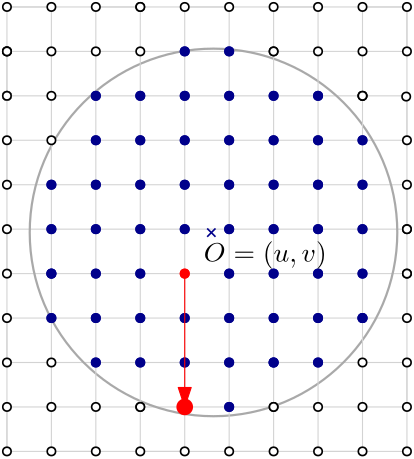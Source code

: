 <?xml version="1.0"?>
<!DOCTYPE ipe SYSTEM "ipe.dtd">
<ipe version="70005" creator="Ipe 7.1.3">
<info created="D:20130524143309" modified="D:20130629000246"/>
<ipestyle name="basic">
<symbol name="arrow/arc(spx)">
<path stroke="sym-stroke" fill="sym-stroke" pen="sym-pen">
0 0 m
-1 0.333 l
-1 -0.333 l
h
</path>
</symbol>
<symbol name="arrow/farc(spx)">
<path stroke="sym-stroke" fill="white" pen="sym-pen">
0 0 m
-1 0.333 l
-1 -0.333 l
h
</path>
</symbol>
<symbol name="mark/circle(sx)" transformations="translations">
<path fill="sym-stroke">
0.6 0 0 0.6 0 0 e
0.4 0 0 0.4 0 0 e
</path>
</symbol>
<symbol name="mark/disk(sx)" transformations="translations">
<path fill="sym-stroke">
0.6 0 0 0.6 0 0 e
</path>
</symbol>
<symbol name="mark/fdisk(sfx)" transformations="translations">
<group>
<path fill="sym-fill">
0.5 0 0 0.5 0 0 e
</path>
<path fill="sym-stroke" fillrule="eofill">
0.6 0 0 0.6 0 0 e
0.4 0 0 0.4 0 0 e
</path>
</group>
</symbol>
<symbol name="mark/box(sx)" transformations="translations">
<path fill="sym-stroke" fillrule="eofill">
-0.6 -0.6 m
0.6 -0.6 l
0.6 0.6 l
-0.6 0.6 l
h
-0.4 -0.4 m
0.4 -0.4 l
0.4 0.4 l
-0.4 0.4 l
h
</path>
</symbol>
<symbol name="mark/square(sx)" transformations="translations">
<path fill="sym-stroke">
-0.6 -0.6 m
0.6 -0.6 l
0.6 0.6 l
-0.6 0.6 l
h
</path>
</symbol>
<symbol name="mark/fsquare(sfx)" transformations="translations">
<group>
<path fill="sym-fill">
-0.5 -0.5 m
0.5 -0.5 l
0.5 0.5 l
-0.5 0.5 l
h
</path>
<path fill="sym-stroke" fillrule="eofill">
-0.6 -0.6 m
0.6 -0.6 l
0.6 0.6 l
-0.6 0.6 l
h
-0.4 -0.4 m
0.4 -0.4 l
0.4 0.4 l
-0.4 0.4 l
h
</path>
</group>
</symbol>
<symbol name="mark/cross(sx)" transformations="translations">
<group>
<path fill="sym-stroke">
-0.43 -0.57 m
0.57 0.43 l
0.43 0.57 l
-0.57 -0.43 l
h
</path>
<path fill="sym-stroke">
-0.43 0.57 m
0.57 -0.43 l
0.43 -0.57 l
-0.57 0.43 l
h
</path>
</group>
</symbol>
<symbol name="arrow/fnormal(spx)">
<path stroke="sym-stroke" fill="white" pen="sym-pen">
0 0 m
-1 0.333 l
-1 -0.333 l
h
</path>
</symbol>
<symbol name="arrow/pointed(spx)">
<path stroke="sym-stroke" fill="sym-stroke" pen="sym-pen">
0 0 m
-1 0.333 l
-0.8 0 l
-1 -0.333 l
h
</path>
</symbol>
<symbol name="arrow/fpointed(spx)">
<path stroke="sym-stroke" fill="white" pen="sym-pen">
0 0 m
-1 0.333 l
-0.8 0 l
-1 -0.333 l
h
</path>
</symbol>
<symbol name="arrow/linear(spx)">
<path stroke="sym-stroke" pen="sym-pen">
-1 0.333 m
0 0 l
-1 -0.333 l
</path>
</symbol>
<symbol name="arrow/fdouble(spx)">
<path stroke="sym-stroke" fill="white" pen="sym-pen">
0 0 m
-1 0.333 l
-1 -0.333 l
h
-1 0 m
-2 0.333 l
-2 -0.333 l
h
</path>
</symbol>
<symbol name="arrow/double(spx)">
<path stroke="sym-stroke" fill="sym-stroke" pen="sym-pen">
0 0 m
-1 0.333 l
-1 -0.333 l
h
-1 0 m
-2 0.333 l
-2 -0.333 l
h
</path>
</symbol>
<pen name="heavier" value="0.8"/>
<pen name="fat" value="1.2"/>
<pen name="ultrafat" value="2"/>
<symbolsize name="large" value="5"/>
<symbolsize name="small" value="2"/>
<symbolsize name="tiny" value="1.1"/>
<arrowsize name="large" value="10"/>
<arrowsize name="small" value="5"/>
<arrowsize name="tiny" value="3"/>
<color name="red" value="1 0 0"/>
<color name="green" value="0 1 0"/>
<color name="blue" value="0 0 1"/>
<color name="yellow" value="1 1 0"/>
<color name="orange" value="1 0.647 0"/>
<color name="gold" value="1 0.843 0"/>
<color name="purple" value="0.627 0.125 0.941"/>
<color name="gray" value="0.745"/>
<color name="brown" value="0.647 0.165 0.165"/>
<color name="navy" value="0 0 0.502"/>
<color name="pink" value="1 0.753 0.796"/>
<color name="seagreen" value="0.18 0.545 0.341"/>
<color name="turquoise" value="0.251 0.878 0.816"/>
<color name="violet" value="0.933 0.51 0.933"/>
<color name="darkblue" value="0 0 0.545"/>
<color name="darkcyan" value="0 0.545 0.545"/>
<color name="darkgray" value="0.663"/>
<color name="darkgreen" value="0 0.392 0"/>
<color name="darkmagenta" value="0.545 0 0.545"/>
<color name="darkorange" value="1 0.549 0"/>
<color name="darkred" value="0.545 0 0"/>
<color name="lightblue" value="0.678 0.847 0.902"/>
<color name="lightcyan" value="0.878 1 1"/>
<color name="lightgray" value="0.827"/>
<color name="lightgreen" value="0.565 0.933 0.565"/>
<color name="lightyellow" value="1 1 0.878"/>
<dashstyle name="dashed" value="[4] 0"/>
<dashstyle name="dotted" value="[1 3] 0"/>
<dashstyle name="dash dotted" value="[4 2 1 2] 0"/>
<dashstyle name="dash dot dotted" value="[4 2 1 2 1 2] 0"/>
<textsize name="large" value="\large"/>
<textsize name="Large" value="\Large"/>
<textsize name="LARGE" value="\LARGE"/>
<textsize name="huge" value="\huge"/>
<textsize name="Huge" value="\Huge"/>
<textsize name="small" value="\small"/>
<textsize name="footnote" value="\footnotesize"/>
<textsize name="tiny" value="\tiny"/>
<textstyle name="center" begin="\begin{center}" end="\end{center}"/>
<textstyle name="itemize" begin="\begin{itemize}" end="\end{itemize}"/>
<textstyle name="item" begin="\begin{itemize}\item{}" end="\end{itemize}"/>
<gridsize name="4 pts" value="4"/>
<gridsize name="8 pts (~3 mm)" value="8"/>
<gridsize name="16 pts (~6 mm)" value="16"/>
<gridsize name="32 pts (~12 mm)" value="32"/>
<gridsize name="10 pts (~3.5 mm)" value="10"/>
<gridsize name="20 pts (~7 mm)" value="20"/>
<gridsize name="14 pts (~5 mm)" value="14"/>
<gridsize name="28 pts (~10 mm)" value="28"/>
<gridsize name="56 pts (~20 mm)" value="56"/>
<anglesize name="90 deg" value="90"/>
<anglesize name="60 deg" value="60"/>
<anglesize name="45 deg" value="45"/>
<anglesize name="30 deg" value="30"/>
<anglesize name="22.5 deg" value="22.5"/>
<tiling name="falling" angle="-60" step="4" width="1"/>
<tiling name="rising" angle="30" step="4" width="1"/>
</ipestyle>
<page>
<layer name="dot"/>
<layer name="circle"/>
<layer name="beta"/>
<layer name="alpha"/>
<layer name="gamma"/>
<view layers="dot circle" active="circle"/>
<path layer="circle" stroke="lightgray">
240 704 m
384 704 l
384 688 l
240 688 l
240 672 l
384 672 l
384 656 l
240 656 l
240 640 l
384 640 l
384 624 l
240 624 l
240 608 l
384 608 l
384 592 l
240 592 l
240 576 l
384 576 l
384 560 l
240 560 l
240 544 l
384 544 l
</path>
<path stroke="darkgray" pen="heavier">
66.163 0 0 66.163 314.363 622.823 e
</path>
<path stroke="lightgray">
384 544 m
384 544 l
384 704 l
368 704 l
368 544 l
352 544 l
352 704 l
336 704 l
336 544 l
320 544 l
320 704 l
304 704 l
304 544 l
288 544 l
288 704 l
272 704 l
272 544 l
256 544 l
256 704 l
240 704 l
240 544 l
</path>
<use layer="dot" name="mark/fdisk(sfx)" pos="256 672" size="normal" stroke="black" fill="white"/>
<use name="mark/fdisk(sfx)" pos="256 656" size="normal" stroke="black" fill="white"/>
<use name="mark/disk(sx)" pos="256 640" size="normal" stroke="darkblue"/>
<use name="mark/disk(sx)" pos="256 624" size="normal" stroke="darkblue"/>
<use name="mark/disk(sx)" pos="256 608" size="normal" stroke="darkblue"/>
<use name="mark/disk(sx)" pos="256 608" size="normal" stroke="darkblue"/>
<use name="mark/fdisk(sfx)" pos="256 576" size="normal" stroke="black" fill="white"/>
<use name="mark/disk(sx)" pos="272 576" size="normal" stroke="darkblue"/>
<use name="mark/disk(sx)" pos="272 592" size="normal" stroke="darkblue"/>
<use name="mark/disk(sx)" pos="272 608" size="normal" stroke="darkblue"/>
<use name="mark/disk(sx)" pos="272 624" size="normal" stroke="darkblue"/>
<use name="mark/disk(sx)" pos="272 640" size="normal" stroke="darkblue"/>
<use name="mark/disk(sx)" pos="272 656" size="normal" stroke="darkblue"/>
<use name="mark/disk(sx)" pos="272 672" size="normal" stroke="darkblue"/>
<use name="mark/disk(sx)" pos="288 672" size="normal" stroke="darkblue"/>
<use name="mark/disk(sx)" pos="288 656" size="normal" stroke="darkblue"/>
<use name="mark/disk(sx)" pos="288 640" size="normal" stroke="darkblue"/>
<use name="mark/disk(sx)" pos="288 624" size="normal" stroke="darkblue"/>
<use name="mark/disk(sx)" pos="288 608" size="normal" stroke="darkblue"/>
<use name="mark/disk(sx)" pos="288 592" size="normal" stroke="darkblue"/>
<use name="mark/disk(sx)" pos="288 576" size="normal" stroke="darkblue"/>
<use name="mark/disk(sx)" pos="304 576" size="normal" stroke="darkblue"/>
<use name="mark/disk(sx)" pos="304 592" size="normal" stroke="darkblue"/>
<use name="mark/disk(sx)" pos="304 608" size="normal" stroke="red"/>
<use name="mark/disk(sx)" pos="304 624" size="normal" stroke="darkblue"/>
<use name="mark/disk(sx)" pos="304 640" size="normal" stroke="darkblue"/>
<use name="mark/disk(sx)" pos="304 656" size="normal" stroke="darkblue"/>
<use name="mark/disk(sx)" pos="304 672" size="normal" stroke="darkblue"/>
<use name="mark/disk(sx)" pos="320 672" size="normal" stroke="darkblue"/>
<use name="mark/disk(sx)" pos="320 656" size="normal" stroke="darkblue"/>
<use name="mark/disk(sx)" pos="320 640" size="normal" stroke="darkblue"/>
<use name="mark/disk(sx)" pos="320 624" size="normal" stroke="darkblue"/>
<use name="mark/disk(sx)" pos="320 608" size="normal" stroke="darkblue"/>
<use name="mark/disk(sx)" pos="320 592" size="normal" stroke="darkblue"/>
<use name="mark/disk(sx)" pos="320 576" size="normal" stroke="darkblue"/>
<use name="mark/disk(sx)" pos="336 656" size="normal" stroke="darkblue"/>
<use name="mark/disk(sx)" pos="336 640" size="normal" stroke="darkblue"/>
<use name="mark/disk(sx)" pos="336 624" size="normal" stroke="darkblue"/>
<use name="mark/disk(sx)" pos="336 608" size="normal" stroke="darkblue"/>
<use name="mark/disk(sx)" pos="336 576" size="normal" stroke="darkblue"/>
<use name="mark/disk(sx)" pos="336 576" size="normal" stroke="darkblue"/>
<use name="mark/disk(sx)" pos="352 576" size="normal" stroke="darkblue"/>
<use name="mark/disk(sx)" pos="352 592" size="normal" stroke="darkblue"/>
<use name="mark/disk(sx)" pos="352 608" size="normal" stroke="darkblue"/>
<use name="mark/disk(sx)" pos="352 640" size="normal" stroke="darkblue"/>
<use name="mark/disk(sx)" pos="352 656" size="normal" stroke="darkblue"/>
<use name="mark/disk(sx)" pos="352 672" size="normal" stroke="darkblue"/>
<use name="mark/disk(sx)" pos="336 672" size="normal" stroke="darkblue"/>
<use name="mark/disk(sx)" pos="352 624" size="normal" stroke="darkblue"/>
<use name="mark/disk(sx)" pos="336 592" size="normal" stroke="darkblue"/>
<use name="mark/fdisk(sfx)" pos="368 576" size="normal" stroke="black" fill="white"/>
<use name="mark/disk(sx)" pos="368 592" size="normal" stroke="darkblue"/>
<use name="mark/disk(sx)" pos="368 592" size="normal" stroke="darkblue"/>
<use name="mark/disk(sx)" pos="368 608" size="normal" stroke="darkblue"/>
<use name="mark/disk(sx)" pos="368 624" size="normal" stroke="darkblue"/>
<use name="mark/disk(sx)" pos="368 640" size="normal" stroke="darkblue"/>
<use name="mark/fdisk(sfx)" pos="368 672" size="normal" stroke="black" fill="white"/>
<use name="mark/fdisk(sfx)" pos="368 672" size="normal" stroke="black" fill="white"/>
<use name="mark/fdisk(sfx)" pos="368 672" size="normal" stroke="black" fill="white"/>
<use name="mark/disk(sx)" pos="368 656" size="normal" stroke="darkblue"/>
<use name="mark/fdisk(sfx)" pos="352 560" size="normal" stroke="black" fill="white"/>
<use name="mark/fdisk(sfx)" pos="336 560" size="normal" stroke="black" fill="white"/>
<use name="mark/disk(sx)" pos="320 560" size="normal" stroke="darkblue"/>
<use name="mark/fdisk(sfx)" pos="288 560" size="normal" stroke="black" fill="white"/>
<use name="mark/fdisk(sfx)" pos="288 560" size="normal" stroke="black" fill="white"/>
<use name="mark/fdisk(sfx)" pos="272 560" size="normal" stroke="black" fill="white"/>
<use name="mark/fdisk(sfx)" pos="256 560" size="normal" stroke="black" fill="white"/>
<use name="mark/disk(sx)" pos="304 560" size="normal" stroke="darkblue"/>
<use name="mark/fdisk(sfx)" pos="368 560" size="normal" stroke="black" fill="white"/>
<use name="mark/fdisk(sfx)" pos="336 560" size="normal" stroke="black" fill="white"/>
<use name="mark/disk(sx)" pos="288 656" size="normal" stroke="darkblue"/>
<use name="mark/disk(sx)" pos="272 672" size="normal" stroke="darkblue"/>
<use name="mark/disk(sx)" pos="288 672" size="normal" stroke="darkblue"/>
<use name="mark/disk(sx)" pos="304 672" size="normal" stroke="darkblue"/>
<use name="mark/disk(sx)" pos="320 672" size="normal" stroke="darkblue"/>
<use name="mark/disk(sx)" pos="336 672" size="normal" stroke="darkblue"/>
<use name="mark/disk(sx)" pos="352 672" size="normal" stroke="darkblue"/>
<use name="mark/disk(sx)" pos="352 656" size="normal" stroke="darkblue"/>
<use name="mark/disk(sx)" pos="368 656" size="normal" stroke="darkblue"/>
<use name="mark/disk(sx)" pos="368 640" size="normal" stroke="darkblue"/>
<use name="mark/disk(sx)" pos="352 640" size="normal" stroke="darkblue"/>
<use name="mark/disk(sx)" pos="336 640" size="normal" stroke="darkblue"/>
<use name="mark/disk(sx)" pos="336 656" size="normal" stroke="darkblue"/>
<use name="mark/disk(sx)" pos="320 656" size="normal" stroke="darkblue"/>
<use name="mark/disk(sx)" pos="320 640" size="normal" stroke="darkblue"/>
<use name="mark/disk(sx)" pos="304 640" size="normal" stroke="darkblue"/>
<use name="mark/disk(sx)" pos="304 656" size="normal" stroke="darkblue"/>
<use name="mark/disk(sx)" pos="288 624" size="normal" stroke="darkblue"/>
<use name="mark/disk(sx)" pos="288 640" size="normal" stroke="darkblue"/>
<use name="mark/disk(sx)" pos="272 640" size="normal" stroke="darkblue"/>
<use name="mark/disk(sx)" pos="272 656" size="normal" stroke="darkblue"/>
<use name="mark/disk(sx)" pos="256 640" size="normal" stroke="darkblue"/>
<use name="mark/disk(sx)" pos="256 624" size="normal" stroke="darkblue"/>
<use name="mark/disk(sx)" pos="272 624" size="normal" stroke="darkblue"/>
<use name="mark/disk(sx)" pos="304 624" size="normal" stroke="darkblue"/>
<use name="mark/disk(sx)" pos="320 624" size="normal" stroke="darkblue"/>
<use name="mark/disk(sx)" pos="336 624" size="normal" stroke="darkblue"/>
<use name="mark/disk(sx)" pos="352 624" size="normal" stroke="darkblue"/>
<use name="mark/disk(sx)" pos="368 624" size="normal" stroke="darkblue"/>
<use name="mark/disk(sx)" pos="368 608" size="normal" stroke="darkblue"/>
<use name="mark/disk(sx)" pos="352 608" size="normal" stroke="darkblue"/>
<use name="mark/disk(sx)" pos="336 608" size="normal" stroke="darkblue"/>
<use name="mark/disk(sx)" pos="320 608" size="normal" stroke="darkblue"/>
<use name="mark/disk(sx)" pos="304 608" size="normal" stroke="red"/>
<use name="mark/disk(sx)" pos="288 608" size="normal" stroke="darkblue"/>
<use name="mark/disk(sx)" pos="272 608" size="normal" stroke="darkblue"/>
<use name="mark/disk(sx)" pos="256 608" size="normal" stroke="darkblue"/>
<use name="mark/disk(sx)" pos="272 592" size="normal" stroke="darkblue"/>
<use name="mark/disk(sx)" pos="288 592" size="normal" stroke="darkblue"/>
<use name="mark/disk(sx)" pos="304 592" size="normal" stroke="darkblue"/>
<use name="mark/disk(sx)" pos="320 592" size="normal" stroke="darkblue"/>
<use name="mark/disk(sx)" pos="336 592" size="normal" stroke="darkblue"/>
<use name="mark/disk(sx)" pos="352 592" size="normal" stroke="darkblue"/>
<use name="mark/disk(sx)" pos="368 592" size="normal" stroke="darkblue"/>
<use name="mark/disk(sx)" pos="352 576" size="normal" stroke="darkblue"/>
<use name="mark/disk(sx)" pos="336 576" size="normal" stroke="darkblue"/>
<use name="mark/disk(sx)" pos="320 576" size="normal" stroke="darkblue"/>
<use name="mark/disk(sx)" pos="304 576" size="normal" stroke="darkblue"/>
<use name="mark/disk(sx)" pos="288 576" size="normal" stroke="darkblue"/>
<use name="mark/disk(sx)" pos="272 576" size="normal" stroke="darkblue"/>
<use name="mark/disk(sx)" pos="304 560" size="normal" stroke="darkblue"/>
<use name="mark/disk(sx)" pos="320 560" size="normal" stroke="darkblue"/>
<use layer="circle" name="mark/cross(sx)" pos="313.578 622.758" size="normal" stroke="darkblue"/>
<use layer="dot" name="mark/fdisk(sfx)" pos="336 688" size="normal" stroke="black" fill="white"/>
<use name="mark/fdisk(sfx)" pos="336 688" size="normal" stroke="black" fill="white"/>
<use name="mark/fdisk(sfx)" pos="352 688" size="normal" stroke="black" fill="white"/>
<use name="mark/fdisk(sfx)" pos="368 688" size="normal" stroke="black" fill="white"/>
<use name="mark/fdisk(sfx)" pos="384 688" size="normal" stroke="black" fill="white"/>
<use name="mark/fdisk(sfx)" pos="384 656" size="normal" stroke="black" fill="white"/>
<use name="mark/fdisk(sfx)" pos="384 624" size="normal" stroke="black" fill="white"/>
<use name="mark/fdisk(sfx)" pos="384 608" size="normal" stroke="black" fill="white"/>
<use name="mark/fdisk(sfx)" pos="384 608" size="normal" stroke="black" fill="white"/>
<use name="mark/fdisk(sfx)" pos="384 592" size="normal" stroke="black" fill="white"/>
<use name="mark/fdisk(sfx)" pos="384 576" size="normal" stroke="black" fill="white"/>
<use name="mark/fdisk(sfx)" pos="384 624" size="normal" stroke="black" fill="white"/>
<use name="mark/fdisk(sfx)" pos="384 640" size="normal" stroke="black" fill="white"/>
<use matrix="1 0 0 1 -0.269329 -0.269329" name="mark/fdisk(sfx)" pos="384 672" size="normal" stroke="black" fill="white"/>
<use name="mark/fdisk(sfx)" pos="384 560" size="normal" stroke="black" fill="white"/>
<use name="mark/fdisk(sfx)" pos="240 688" size="normal" stroke="black" fill="white"/>
<use name="mark/fdisk(sfx)" pos="240 672" size="normal" stroke="black" fill="white"/>
<use name="mark/fdisk(sfx)" pos="240 672" size="normal" stroke="black" fill="white"/>
<use name="mark/fdisk(sfx)" pos="240 688" size="normal" stroke="black" fill="white"/>
<use name="mark/fdisk(sfx)" pos="240 656" size="normal" stroke="white" fill="white"/>
<use name="mark/fdisk(sfx)" pos="240 656" size="normal" stroke="white" fill="white"/>
<use name="mark/fdisk(sfx)" pos="240 672" size="normal" stroke="white" fill="white"/>
<use name="mark/fdisk(sfx)" pos="240 688" size="normal" stroke="black" fill="white"/>
<use name="mark/fdisk(sfx)" pos="240 672" size="normal" stroke="black" fill="white"/>
<use name="mark/fdisk(sfx)" pos="240 656" size="normal" stroke="black" fill="white"/>
<use name="mark/fdisk(sfx)" pos="240 640" size="normal" stroke="black" fill="white"/>
<use name="mark/fdisk(sfx)" pos="240 624" size="normal" stroke="black" fill="white"/>
<use name="mark/fdisk(sfx)" pos="240 608" size="normal" stroke="black" fill="white"/>
<use name="mark/fdisk(sfx)" pos="240 576" size="normal" stroke="black" fill="white"/>
<use name="mark/fdisk(sfx)" pos="240 592" size="normal" stroke="black" fill="white"/>
<use name="mark/fdisk(sfx)" pos="240 560" size="normal" stroke="black" fill="white"/>
<use name="mark/fdisk(sfx)" pos="240 704" size="normal" stroke="black" fill="white"/>
<use name="mark/fdisk(sfx)" pos="256 704" size="normal" stroke="black" fill="white"/>
<use name="mark/fdisk(sfx)" pos="352 704" size="normal" stroke="black" fill="white"/>
<use name="mark/fdisk(sfx)" pos="368 704" size="normal" stroke="black" fill="white"/>
<use name="mark/fdisk(sfx)" pos="384 704" size="normal" stroke="black" fill="white"/>
<use name="mark/fdisk(sfx)" pos="336 704" size="normal" stroke="black" fill="white"/>
<use name="mark/fdisk(sfx)" pos="304 704" size="normal" stroke="black" fill="white"/>
<use name="mark/fdisk(sfx)" pos="288 704" size="normal" stroke="black" fill="white"/>
<use name="mark/fdisk(sfx)" pos="288 704" size="normal" stroke="black" fill="white"/>
<use name="mark/fdisk(sfx)" pos="272 704" size="normal" stroke="black" fill="white"/>
<use name="mark/fdisk(sfx)" pos="320 704" size="normal" stroke="black" fill="white"/>
<use name="mark/fdisk(sfx)" pos="240 544" size="normal" stroke="black" fill="white"/>
<use name="mark/fdisk(sfx)" pos="256 544" size="normal" stroke="black" fill="white"/>
<use name="mark/fdisk(sfx)" pos="272 544" size="normal" stroke="black" fill="white"/>
<use name="mark/fdisk(sfx)" pos="288 544" size="normal" stroke="black" fill="white"/>
<use name="mark/fdisk(sfx)" pos="304 544" size="normal" stroke="black" fill="white"/>
<use name="mark/fdisk(sfx)" pos="320 544" size="normal" stroke="black" fill="white"/>
<use name="mark/fdisk(sfx)" pos="336 544" size="normal" stroke="black" fill="white"/>
<use name="mark/fdisk(sfx)" pos="352 544" size="normal" stroke="black" fill="white"/>
<use name="mark/fdisk(sfx)" pos="384 544" size="normal" stroke="black" fill="white"/>
<use name="mark/fdisk(sfx)" pos="368 544" size="normal" stroke="black" fill="white"/>
<use name="mark/fdisk(sfx)" pos="256 688" size="normal" stroke="black" fill="white"/>
<use name="mark/fdisk(sfx)" pos="272 688" size="normal" stroke="black" fill="white"/>
<use name="mark/fdisk(sfx)" pos="288 688" size="normal" stroke="black" fill="white"/>
<path layer="beta" stroke="red" pen="heavier" arrow="normal/normal">
256.211 591.516 m
320.581 687.667 l
336.471 560.543 l
256.48 591.785 l
</path>
<path stroke="purple" pen="heavier" arrow="normal/normal">
288 640 m
336 608 l
</path>
<path stroke="purple" pen="heavier" arrow="normal/normal">
328.661 624.644 m
199.113 607.945 l
</path>
<path layer="alpha" stroke="blue">
304 688 m
320 688 l
352 672 l
368 656 l
368 592 l
336 560 l
304 560 l
272 576 l
256 592 l
256 640 l
272 672 l
304 688 l
</path>
<path layer="gamma" stroke="black">
304 688 m
336 688 l
368 672 l
384 640 l
</path>
<path stroke="black">
384 640 m
384 592 l
320 544 l
272 560 l
256 592 l
256 592 l
</path>
<path stroke="black">
256 656 m
240 624 l
256 592 l
256 592 l
</path>
<path stroke="black">
256 656 m
272 688 l
304 688 l
</path>
<use layer="dot" name="mark/disk(sx)" pos="304 688" size="normal" stroke="darkblue"/>
<use name="mark/disk(sx)" pos="320 688" size="normal" stroke="darkblue"/>
<use name="mark/disk(sx)" pos="320 688" size="normal" stroke="darkblue"/>
<use name="mark/disk(sx)" pos="304 688" size="normal" stroke="darkblue"/>
<use name="mark/disk(sx)" pos="256 592" size="normal" stroke="darkblue"/>
<use name="mark/disk(sx)" pos="256 592" size="normal" stroke="darkblue"/>
<text layer="circle" matrix="1 0 0 1 0.359564 -5.11657" transformations="translations" pos="310.533 617.408" stroke="black" type="label" valign="baseline">$O=(u,v)$</text>
<path stroke="red" arrow="normal/normal">
304 608 m
304 560 l
</path>
<use name="mark/disk(sx)" pos="304 560" size="large" stroke="red"/>
</page>
</ipe>
